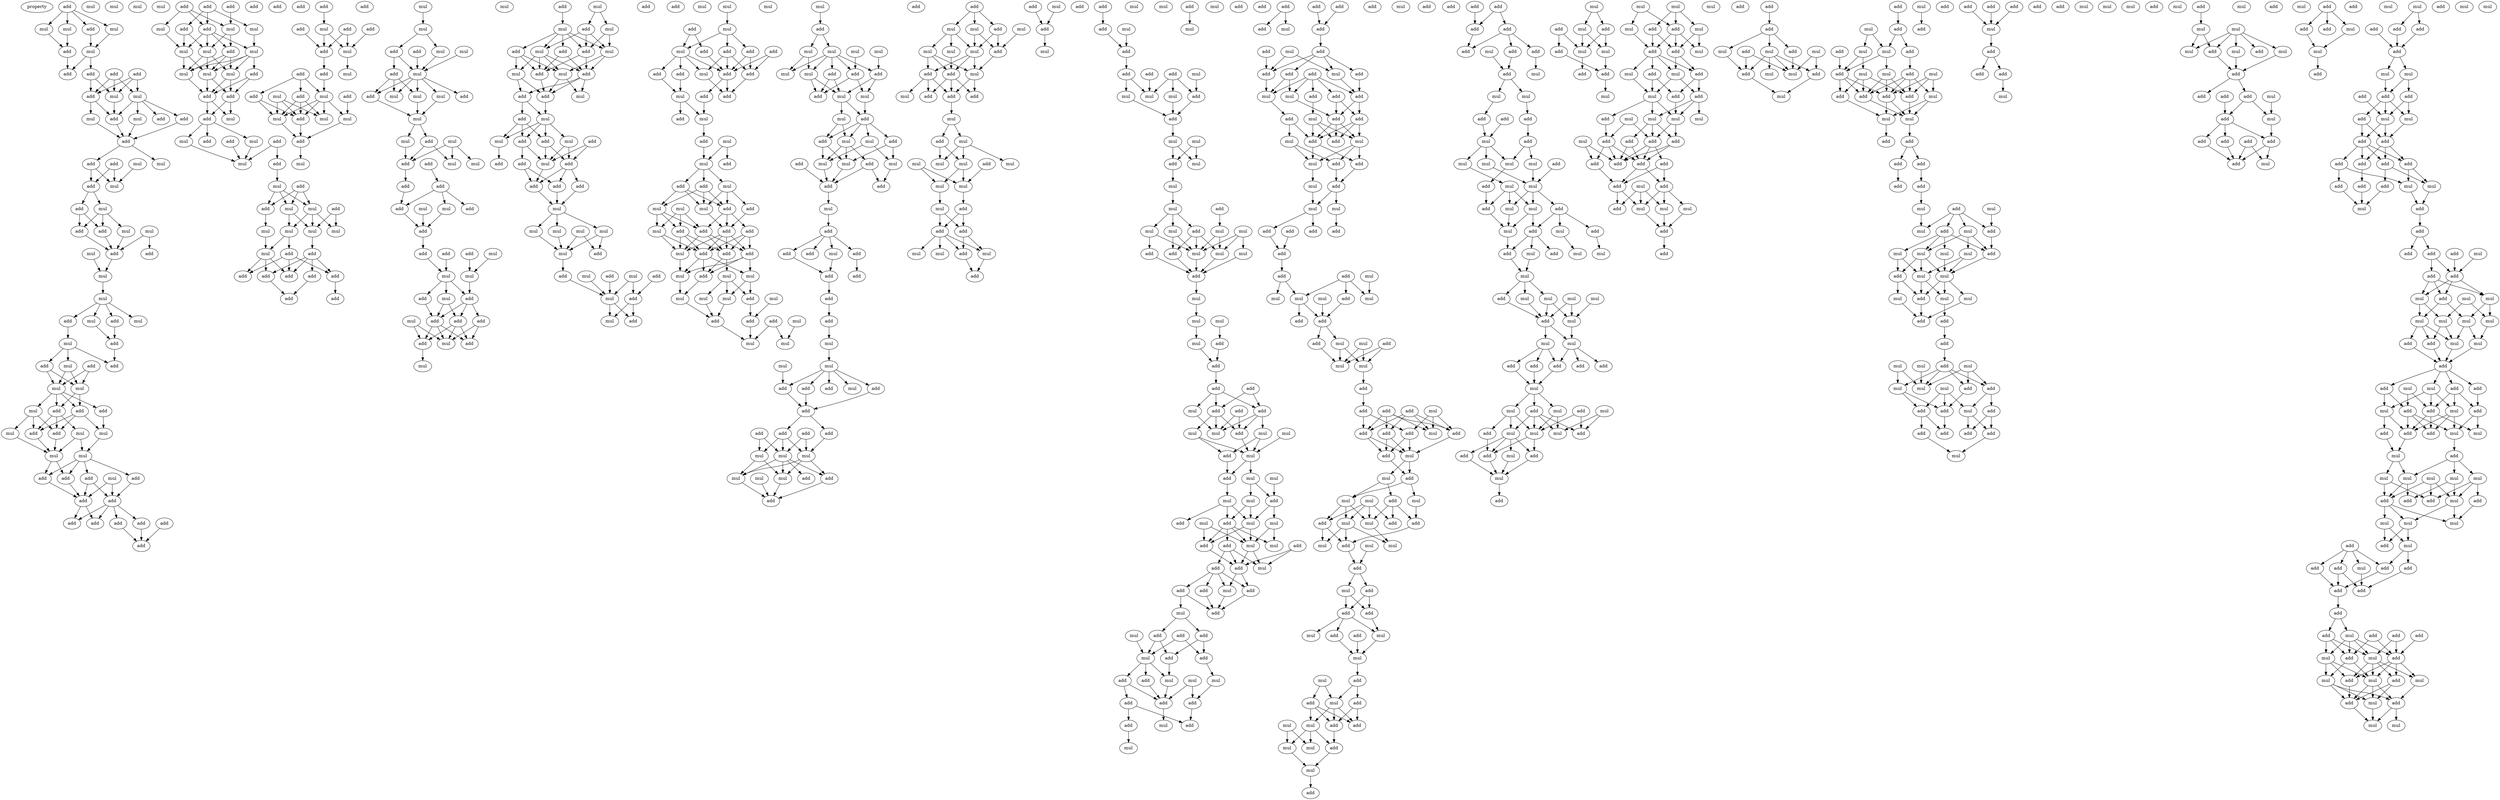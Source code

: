 digraph {
    node [fontcolor=black]
    property [mul=2,lf=1.4]
    0 [ label = add ];
    1 [ label = mul ];
    2 [ label = mul ];
    3 [ label = mul ];
    4 [ label = add ];
    5 [ label = mul ];
    6 [ label = add ];
    7 [ label = mul ];
    8 [ label = add ];
    9 [ label = add ];
    10 [ label = add ];
    11 [ label = add ];
    12 [ label = mul ];
    13 [ label = add ];
    14 [ label = mul ];
    15 [ label = add ];
    16 [ label = mul ];
    17 [ label = add ];
    18 [ label = add ];
    19 [ label = mul ];
    20 [ label = add ];
    21 [ label = mul ];
    22 [ label = add ];
    23 [ label = mul ];
    24 [ label = add ];
    25 [ label = add ];
    26 [ label = mul ];
    27 [ label = mul ];
    28 [ label = add ];
    29 [ label = mul ];
    30 [ label = mul ];
    31 [ label = add ];
    32 [ label = mul ];
    33 [ label = add ];
    34 [ label = add ];
    35 [ label = add ];
    36 [ label = mul ];
    37 [ label = mul ];
    38 [ label = mul ];
    39 [ label = mul ];
    40 [ label = mul ];
    41 [ label = mul ];
    42 [ label = add ];
    43 [ label = mul ];
    44 [ label = add ];
    45 [ label = mul ];
    46 [ label = add ];
    47 [ label = add ];
    48 [ label = add ];
    49 [ label = mul ];
    50 [ label = add ];
    51 [ label = mul ];
    52 [ label = mul ];
    53 [ label = add ];
    54 [ label = add ];
    55 [ label = mul ];
    56 [ label = add ];
    57 [ label = mul ];
    58 [ label = add ];
    59 [ label = add ];
    60 [ label = mul ];
    61 [ label = mul ];
    62 [ label = mul ];
    63 [ label = mul ];
    64 [ label = add ];
    65 [ label = add ];
    66 [ label = add ];
    67 [ label = add ];
    68 [ label = mul ];
    69 [ label = add ];
    70 [ label = add ];
    71 [ label = add ];
    72 [ label = add ];
    73 [ label = add ];
    74 [ label = add ];
    75 [ label = add ];
    76 [ label = add ];
    77 [ label = add ];
    78 [ label = add ];
    79 [ label = add ];
    80 [ label = mul ];
    81 [ label = add ];
    82 [ label = add ];
    83 [ label = mul ];
    84 [ label = mul ];
    85 [ label = add ];
    86 [ label = mul ];
    87 [ label = mul ];
    88 [ label = mul ];
    89 [ label = add ];
    90 [ label = mul ];
    91 [ label = mul ];
    92 [ label = mul ];
    93 [ label = add ];
    94 [ label = add ];
    95 [ label = add ];
    96 [ label = mul ];
    97 [ label = add ];
    98 [ label = mul ];
    99 [ label = mul ];
    100 [ label = add ];
    101 [ label = add ];
    102 [ label = add ];
    103 [ label = mul ];
    104 [ label = mul ];
    105 [ label = add ];
    106 [ label = add ];
    107 [ label = mul ];
    108 [ label = mul ];
    109 [ label = add ];
    110 [ label = add ];
    111 [ label = mul ];
    112 [ label = mul ];
    113 [ label = mul ];
    114 [ label = mul ];
    115 [ label = add ];
    116 [ label = add ];
    117 [ label = mul ];
    118 [ label = add ];
    119 [ label = add ];
    120 [ label = add ];
    121 [ label = add ];
    122 [ label = add ];
    123 [ label = add ];
    124 [ label = add ];
    125 [ label = add ];
    126 [ label = add ];
    127 [ label = add ];
    128 [ label = add ];
    129 [ label = mul ];
    130 [ label = add ];
    131 [ label = add ];
    132 [ label = add ];
    133 [ label = add ];
    134 [ label = mul ];
    135 [ label = add ];
    136 [ label = add ];
    137 [ label = mul ];
    138 [ label = add ];
    139 [ label = mul ];
    140 [ label = add ];
    141 [ label = mul ];
    142 [ label = add ];
    143 [ label = mul ];
    144 [ label = add ];
    145 [ label = mul ];
    146 [ label = mul ];
    147 [ label = add ];
    148 [ label = mul ];
    149 [ label = mul ];
    150 [ label = mul ];
    151 [ label = add ];
    152 [ label = mul ];
    153 [ label = add ];
    154 [ label = mul ];
    155 [ label = add ];
    156 [ label = mul ];
    157 [ label = add ];
    158 [ label = mul ];
    159 [ label = add ];
    160 [ label = mul ];
    161 [ label = mul ];
    162 [ label = mul ];
    163 [ label = mul ];
    164 [ label = mul ];
    165 [ label = add ];
    166 [ label = mul ];
    167 [ label = add ];
    168 [ label = mul ];
    169 [ label = add ];
    170 [ label = add ];
    171 [ label = add ];
    172 [ label = add ];
    173 [ label = mul ];
    174 [ label = mul ];
    175 [ label = mul ];
    176 [ label = add ];
    177 [ label = add ];
    178 [ label = add ];
    179 [ label = add ];
    180 [ label = add ];
    181 [ label = mul ];
    182 [ label = mul ];
    183 [ label = mul ];
    184 [ label = mul ];
    185 [ label = add ];
    186 [ label = add ];
    187 [ label = add ];
    188 [ label = mul ];
    189 [ label = add ];
    190 [ label = add ];
    191 [ label = add ];
    192 [ label = mul ];
    193 [ label = add ];
    194 [ label = mul ];
    195 [ label = mul ];
    196 [ label = add ];
    197 [ label = add ];
    198 [ label = mul ];
    199 [ label = mul ];
    200 [ label = add ];
    201 [ label = mul ];
    202 [ label = mul ];
    203 [ label = add ];
    204 [ label = add ];
    205 [ label = add ];
    206 [ label = mul ];
    207 [ label = add ];
    208 [ label = mul ];
    209 [ label = add ];
    210 [ label = add ];
    211 [ label = mul ];
    212 [ label = add ];
    213 [ label = mul ];
    214 [ label = mul ];
    215 [ label = add ];
    216 [ label = mul ];
    217 [ label = add ];
    218 [ label = add ];
    219 [ label = add ];
    220 [ label = add ];
    221 [ label = add ];
    222 [ label = mul ];
    223 [ label = add ];
    224 [ label = add ];
    225 [ label = add ];
    226 [ label = mul ];
    227 [ label = mul ];
    228 [ label = mul ];
    229 [ label = mul ];
    230 [ label = mul ];
    231 [ label = add ];
    232 [ label = mul ];
    233 [ label = add ];
    234 [ label = add ];
    235 [ label = mul ];
    236 [ label = add ];
    237 [ label = mul ];
    238 [ label = add ];
    239 [ label = mul ];
    240 [ label = add ];
    241 [ label = add ];
    242 [ label = add ];
    243 [ label = mul ];
    244 [ label = mul ];
    245 [ label = mul ];
    246 [ label = mul ];
    247 [ label = add ];
    248 [ label = mul ];
    249 [ label = add ];
    250 [ label = add ];
    251 [ label = add ];
    252 [ label = add ];
    253 [ label = add ];
    254 [ label = add ];
    255 [ label = add ];
    256 [ label = mul ];
    257 [ label = add ];
    258 [ label = add ];
    259 [ label = mul ];
    260 [ label = add ];
    261 [ label = mul ];
    262 [ label = add ];
    263 [ label = mul ];
    264 [ label = add ];
    265 [ label = mul ];
    266 [ label = add ];
    267 [ label = mul ];
    268 [ label = mul ];
    269 [ label = add ];
    270 [ label = add ];
    271 [ label = add ];
    272 [ label = mul ];
    273 [ label = add ];
    274 [ label = mul ];
    275 [ label = mul ];
    276 [ label = add ];
    277 [ label = add ];
    278 [ label = mul ];
    279 [ label = add ];
    280 [ label = add ];
    281 [ label = add ];
    282 [ label = add ];
    283 [ label = mul ];
    284 [ label = add ];
    285 [ label = mul ];
    286 [ label = mul ];
    287 [ label = add ];
    288 [ label = mul ];
    289 [ label = mul ];
    290 [ label = mul ];
    291 [ label = mul ];
    292 [ label = mul ];
    293 [ label = add ];
    294 [ label = add ];
    295 [ label = mul ];
    296 [ label = add ];
    297 [ label = add ];
    298 [ label = mul ];
    299 [ label = mul ];
    300 [ label = mul ];
    301 [ label = add ];
    302 [ label = mul ];
    303 [ label = mul ];
    304 [ label = add ];
    305 [ label = mul ];
    306 [ label = mul ];
    307 [ label = add ];
    308 [ label = add ];
    309 [ label = add ];
    310 [ label = mul ];
    311 [ label = mul ];
    312 [ label = mul ];
    313 [ label = mul ];
    314 [ label = add ];
    315 [ label = add ];
    316 [ label = mul ];
    317 [ label = mul ];
    318 [ label = add ];
    319 [ label = mul ];
    320 [ label = add ];
    321 [ label = mul ];
    322 [ label = add ];
    323 [ label = add ];
    324 [ label = mul ];
    325 [ label = mul ];
    326 [ label = add ];
    327 [ label = add ];
    328 [ label = mul ];
    329 [ label = add ];
    330 [ label = add ];
    331 [ label = add ];
    332 [ label = add ];
    333 [ label = mul ];
    334 [ label = add ];
    335 [ label = add ];
    336 [ label = add ];
    337 [ label = add ];
    338 [ label = mul ];
    339 [ label = mul ];
    340 [ label = mul ];
    341 [ label = add ];
    342 [ label = add ];
    343 [ label = add ];
    344 [ label = mul ];
    345 [ label = add ];
    346 [ label = add ];
    347 [ label = add ];
    348 [ label = add ];
    349 [ label = add ];
    350 [ label = add ];
    351 [ label = mul ];
    352 [ label = mul ];
    353 [ label = mul ];
    354 [ label = add ];
    355 [ label = add ];
    356 [ label = mul ];
    357 [ label = mul ];
    358 [ label = mul ];
    359 [ label = add ];
    360 [ label = add ];
    361 [ label = mul ];
    362 [ label = mul ];
    363 [ label = add ];
    364 [ label = mul ];
    365 [ label = mul ];
    366 [ label = mul ];
    367 [ label = mul ];
    368 [ label = add ];
    369 [ label = add ];
    370 [ label = add ];
    371 [ label = mul ];
    372 [ label = mul ];
    373 [ label = add ];
    374 [ label = add ];
    375 [ label = add ];
    376 [ label = mul ];
    377 [ label = mul ];
    378 [ label = add ];
    379 [ label = add ];
    380 [ label = mul ];
    381 [ label = mul ];
    382 [ label = mul ];
    383 [ label = mul ];
    384 [ label = mul ];
    385 [ label = mul ];
    386 [ label = mul ];
    387 [ label = add ];
    388 [ label = add ];
    389 [ label = add ];
    390 [ label = mul ];
    391 [ label = add ];
    392 [ label = mul ];
    393 [ label = mul ];
    394 [ label = add ];
    395 [ label = add ];
    396 [ label = mul ];
    397 [ label = add ];
    398 [ label = mul ];
    399 [ label = add ];
    400 [ label = add ];
    401 [ label = mul ];
    402 [ label = add ];
    403 [ label = mul ];
    404 [ label = mul ];
    405 [ label = add ];
    406 [ label = add ];
    407 [ label = add ];
    408 [ label = mul ];
    409 [ label = add ];
    410 [ label = mul ];
    411 [ label = mul ];
    412 [ label = mul ];
    413 [ label = add ];
    414 [ label = add ];
    415 [ label = mul ];
    416 [ label = add ];
    417 [ label = mul ];
    418 [ label = mul ];
    419 [ label = add ];
    420 [ label = mul ];
    421 [ label = mul ];
    422 [ label = mul ];
    423 [ label = mul ];
    424 [ label = add ];
    425 [ label = mul ];
    426 [ label = add ];
    427 [ label = mul ];
    428 [ label = mul ];
    429 [ label = mul ];
    430 [ label = mul ];
    431 [ label = add ];
    432 [ label = mul ];
    433 [ label = mul ];
    434 [ label = add ];
    435 [ label = add ];
    436 [ label = mul ];
    437 [ label = mul ];
    438 [ label = mul ];
    439 [ label = add ];
    440 [ label = add ];
    441 [ label = mul ];
    442 [ label = add ];
    443 [ label = add ];
    444 [ label = add ];
    445 [ label = add ];
    446 [ label = mul ];
    447 [ label = add ];
    448 [ label = add ];
    449 [ label = add ];
    450 [ label = mul ];
    451 [ label = mul ];
    452 [ label = mul ];
    453 [ label = mul ];
    454 [ label = add ];
    455 [ label = mul ];
    456 [ label = add ];
    457 [ label = add ];
    458 [ label = mul ];
    459 [ label = mul ];
    460 [ label = mul ];
    461 [ label = mul ];
    462 [ label = add ];
    463 [ label = mul ];
    464 [ label = mul ];
    465 [ label = add ];
    466 [ label = add ];
    467 [ label = mul ];
    468 [ label = add ];
    469 [ label = mul ];
    470 [ label = mul ];
    471 [ label = add ];
    472 [ label = add ];
    473 [ label = mul ];
    474 [ label = add ];
    475 [ label = add ];
    476 [ label = add ];
    477 [ label = mul ];
    478 [ label = add ];
    479 [ label = add ];
    480 [ label = add ];
    481 [ label = mul ];
    482 [ label = add ];
    483 [ label = add ];
    484 [ label = add ];
    485 [ label = mul ];
    486 [ label = add ];
    487 [ label = add ];
    488 [ label = mul ];
    489 [ label = mul ];
    490 [ label = mul ];
    491 [ label = add ];
    492 [ label = add ];
    493 [ label = mul ];
    494 [ label = add ];
    495 [ label = add ];
    496 [ label = add ];
    497 [ label = add ];
    498 [ label = add ];
    499 [ label = mul ];
    500 [ label = mul ];
    501 [ label = add ];
    502 [ label = add ];
    503 [ label = add ];
    504 [ label = add ];
    505 [ label = mul ];
    506 [ label = add ];
    507 [ label = add ];
    508 [ label = mul ];
    509 [ label = add ];
    510 [ label = add ];
    511 [ label = add ];
    512 [ label = mul ];
    513 [ label = add ];
    514 [ label = add ];
    515 [ label = add ];
    516 [ label = mul ];
    517 [ label = add ];
    518 [ label = add ];
    519 [ label = mul ];
    520 [ label = add ];
    521 [ label = mul ];
    522 [ label = add ];
    523 [ label = add ];
    524 [ label = add ];
    525 [ label = add ];
    526 [ label = mul ];
    527 [ label = add ];
    528 [ label = mul ];
    529 [ label = mul ];
    530 [ label = add ];
    531 [ label = add ];
    532 [ label = mul ];
    533 [ label = add ];
    534 [ label = mul ];
    535 [ label = mul ];
    536 [ label = add ];
    537 [ label = add ];
    538 [ label = add ];
    539 [ label = add ];
    540 [ label = add ];
    541 [ label = add ];
    542 [ label = mul ];
    543 [ label = add ];
    544 [ label = mul ];
    545 [ label = mul ];
    546 [ label = mul ];
    547 [ label = mul ];
    548 [ label = add ];
    549 [ label = add ];
    550 [ label = add ];
    551 [ label = mul ];
    552 [ label = add ];
    553 [ label = add ];
    554 [ label = mul ];
    555 [ label = mul ];
    556 [ label = mul ];
    557 [ label = add ];
    558 [ label = add ];
    559 [ label = add ];
    560 [ label = add ];
    561 [ label = mul ];
    562 [ label = mul ];
    563 [ label = add ];
    564 [ label = add ];
    565 [ label = mul ];
    566 [ label = add ];
    567 [ label = add ];
    568 [ label = mul ];
    569 [ label = add ];
    570 [ label = mul ];
    571 [ label = add ];
    572 [ label = mul ];
    573 [ label = mul ];
    574 [ label = mul ];
    575 [ label = add ];
    576 [ label = add ];
    577 [ label = add ];
    578 [ label = mul ];
    579 [ label = add ];
    580 [ label = mul ];
    581 [ label = mul ];
    582 [ label = add ];
    583 [ label = mul ];
    584 [ label = mul ];
    585 [ label = add ];
    586 [ label = mul ];
    587 [ label = add ];
    588 [ label = add ];
    589 [ label = add ];
    590 [ label = mul ];
    591 [ label = mul ];
    592 [ label = add ];
    593 [ label = add ];
    594 [ label = mul ];
    595 [ label = mul ];
    596 [ label = add ];
    597 [ label = add ];
    598 [ label = mul ];
    599 [ label = add ];
    600 [ label = mul ];
    601 [ label = add ];
    602 [ label = add ];
    603 [ label = add ];
    604 [ label = mul ];
    605 [ label = add ];
    606 [ label = mul ];
    607 [ label = mul ];
    608 [ label = add ];
    609 [ label = mul ];
    610 [ label = add ];
    611 [ label = add ];
    612 [ label = add ];
    613 [ label = add ];
    614 [ label = add ];
    615 [ label = add ];
    616 [ label = mul ];
    617 [ label = add ];
    618 [ label = add ];
    619 [ label = add ];
    620 [ label = mul ];
    621 [ label = mul ];
    622 [ label = mul ];
    623 [ label = add ];
    624 [ label = add ];
    625 [ label = add ];
    626 [ label = mul ];
    627 [ label = add ];
    628 [ label = mul ];
    629 [ label = mul ];
    630 [ label = add ];
    631 [ label = mul ];
    632 [ label = mul ];
    633 [ label = add ];
    634 [ label = mul ];
    635 [ label = mul ];
    636 [ label = add ];
    637 [ label = add ];
    638 [ label = mul ];
    639 [ label = mul ];
    640 [ label = mul ];
    641 [ label = mul ];
    642 [ label = add ];
    643 [ label = add ];
    644 [ label = mul ];
    645 [ label = add ];
    646 [ label = mul ];
    647 [ label = add ];
    648 [ label = mul ];
    649 [ label = mul ];
    650 [ label = mul ];
    651 [ label = mul ];
    652 [ label = mul ];
    653 [ label = mul ];
    654 [ label = add ];
    655 [ label = mul ];
    656 [ label = add ];
    657 [ label = mul ];
    658 [ label = mul ];
    659 [ label = add ];
    660 [ label = add ];
    661 [ label = add ];
    662 [ label = add ];
    663 [ label = add ];
    664 [ label = mul ];
    665 [ label = mul ];
    666 [ label = mul ];
    667 [ label = add ];
    668 [ label = add ];
    669 [ label = mul ];
    670 [ label = add ];
    671 [ label = mul ];
    672 [ label = mul ];
    673 [ label = mul ];
    674 [ label = add ];
    675 [ label = add ];
    676 [ label = mul ];
    677 [ label = add ];
    678 [ label = add ];
    679 [ label = mul ];
    680 [ label = mul ];
    681 [ label = add ];
    682 [ label = mul ];
    683 [ label = add ];
    684 [ label = add ];
    685 [ label = mul ];
    686 [ label = mul ];
    687 [ label = add ];
    688 [ label = add ];
    689 [ label = add ];
    690 [ label = mul ];
    691 [ label = mul ];
    692 [ label = mul ];
    693 [ label = mul ];
    694 [ label = add ];
    695 [ label = mul ];
    696 [ label = add ];
    697 [ label = mul ];
    698 [ label = add ];
    699 [ label = add ];
    700 [ label = add ];
    701 [ label = add ];
    702 [ label = mul ];
    703 [ label = mul ];
    704 [ label = mul ];
    705 [ label = add ];
    706 [ label = add ];
    707 [ label = mul ];
    708 [ label = mul ];
    709 [ label = mul ];
    710 [ label = mul ];
    711 [ label = add ];
    712 [ label = add ];
    713 [ label = mul ];
    714 [ label = add ];
    715 [ label = add ];
    716 [ label = add ];
    717 [ label = add ];
    718 [ label = add ];
    719 [ label = add ];
    720 [ label = add ];
    721 [ label = mul ];
    722 [ label = add ];
    723 [ label = add ];
    724 [ label = mul ];
    725 [ label = add ];
    726 [ label = mul ];
    727 [ label = mul ];
    728 [ label = add ];
    729 [ label = add ];
    730 [ label = mul ];
    731 [ label = add ];
    732 [ label = add ];
    733 [ label = add ];
    734 [ label = add ];
    735 [ label = mul ];
    736 [ label = mul ];
    737 [ label = add ];
    738 [ label = mul ];
    739 [ label = add ];
    740 [ label = mul ];
    741 [ label = add ];
    742 [ label = mul ];
    743 [ label = mul ];
    744 [ label = add ];
    745 [ label = mul ];
    746 [ label = add ];
    747 [ label = mul ];
    748 [ label = add ];
    749 [ label = add ];
    750 [ label = mul ];
    751 [ label = mul ];
    752 [ label = mul ];
    753 [ label = add ];
    754 [ label = mul ];
    755 [ label = add ];
    756 [ label = add ];
    757 [ label = add ];
    758 [ label = add ];
    759 [ label = add ];
    760 [ label = mul ];
    761 [ label = mul ];
    762 [ label = mul ];
    763 [ label = mul ];
    764 [ label = add ];
    765 [ label = add ];
    766 [ label = add ];
    767 [ label = add ];
    768 [ label = add ];
    769 [ label = add ];
    770 [ label = add ];
    771 [ label = add ];
    772 [ label = add ];
    773 [ label = mul ];
    774 [ label = mul ];
    775 [ label = add ];
    776 [ label = mul ];
    777 [ label = add ];
    778 [ label = mul ];
    779 [ label = mul ];
    780 [ label = add ];
    781 [ label = mul ];
    782 [ label = mul ];
    783 [ label = mul ];
    784 [ label = add ];
    785 [ label = mul ];
    786 [ label = mul ];
    787 [ label = mul ];
    788 [ label = add ];
    789 [ label = mul ];
    790 [ label = mul ];
    791 [ label = add ];
    792 [ label = add ];
    793 [ label = add ];
    794 [ label = mul ];
    795 [ label = mul ];
    796 [ label = add ];
    797 [ label = mul ];
    798 [ label = mul ];
    799 [ label = add ];
    800 [ label = mul ];
    801 [ label = add ];
    802 [ label = mul ];
    803 [ label = mul ];
    804 [ label = add ];
    805 [ label = add ];
    806 [ label = add ];
    807 [ label = add ];
    808 [ label = add ];
    809 [ label = add ];
    810 [ label = add ];
    811 [ label = mul ];
    812 [ label = add ];
    813 [ label = add ];
    814 [ label = add ];
    815 [ label = add ];
    816 [ label = mul ];
    817 [ label = add ];
    818 [ label = add ];
    819 [ label = add ];
    820 [ label = add ];
    821 [ label = mul ];
    822 [ label = mul ];
    823 [ label = mul ];
    824 [ label = mul ];
    825 [ label = add ];
    826 [ label = mul ];
    827 [ label = add ];
    828 [ label = mul ];
    829 [ label = mul ];
    830 [ label = add ];
    831 [ label = mul ];
    832 [ label = mul ];
    833 [ label = add ];
    834 [ label = mul ];
    835 [ label = add ];
    836 [ label = add ];
    837 [ label = mul ];
    838 [ label = add ];
    839 [ label = add ];
    840 [ label = mul ];
    841 [ label = add ];
    842 [ label = add ];
    843 [ label = add ];
    844 [ label = add ];
    845 [ label = add ];
    846 [ label = mul ];
    847 [ label = add ];
    848 [ label = mul ];
    849 [ label = add ];
    850 [ label = mul ];
    851 [ label = add ];
    852 [ label = add ];
    853 [ label = add ];
    854 [ label = add ];
    855 [ label = mul ];
    856 [ label = mul ];
    857 [ label = add ];
    858 [ label = mul ];
    859 [ label = mul ];
    860 [ label = add ];
    861 [ label = add ];
    862 [ label = add ];
    863 [ label = add ];
    864 [ label = add ];
    865 [ label = mul ];
    866 [ label = mul ];
    867 [ label = add ];
    868 [ label = add ];
    869 [ label = add ];
    870 [ label = add ];
    871 [ label = mul ];
    872 [ label = mul ];
    873 [ label = add ];
    874 [ label = add ];
    875 [ label = add ];
    876 [ label = add ];
    877 [ label = add ];
    878 [ label = add ];
    879 [ label = add ];
    880 [ label = add ];
    881 [ label = mul ];
    882 [ label = add ];
    883 [ label = mul ];
    884 [ label = add ];
    885 [ label = mul ];
    886 [ label = add ];
    887 [ label = add ];
    888 [ label = add ];
    889 [ label = mul ];
    890 [ label = add ];
    891 [ label = mul ];
    892 [ label = add ];
    893 [ label = add ];
    894 [ label = mul ];
    895 [ label = add ];
    896 [ label = mul ];
    897 [ label = mul ];
    898 [ label = mul ];
    899 [ label = mul ];
    900 [ label = mul ];
    901 [ label = mul ];
    902 [ label = add ];
    903 [ label = add ];
    904 [ label = mul ];
    905 [ label = mul ];
    906 [ label = add ];
    907 [ label = mul ];
    908 [ label = add ];
    909 [ label = mul ];
    910 [ label = add ];
    911 [ label = add ];
    912 [ label = mul ];
    913 [ label = add ];
    914 [ label = mul ];
    915 [ label = add ];
    916 [ label = add ];
    917 [ label = mul ];
    918 [ label = add ];
    919 [ label = add ];
    920 [ label = mul ];
    921 [ label = add ];
    922 [ label = mul ];
    923 [ label = add ];
    924 [ label = mul ];
    925 [ label = mul ];
    926 [ label = mul ];
    927 [ label = mul ];
    928 [ label = mul ];
    929 [ label = add ];
    930 [ label = add ];
    931 [ label = mul ];
    932 [ label = add ];
    933 [ label = add ];
    934 [ label = mul ];
    935 [ label = mul ];
    936 [ label = mul ];
    937 [ label = add ];
    938 [ label = mul ];
    939 [ label = add ];
    940 [ label = add ];
    941 [ label = mul ];
    942 [ label = add ];
    943 [ label = add ];
    944 [ label = add ];
    945 [ label = add ];
    946 [ label = add ];
    947 [ label = add ];
    948 [ label = add ];
    949 [ label = add ];
    950 [ label = mul ];
    951 [ label = add ];
    952 [ label = add ];
    953 [ label = mul ];
    954 [ label = add ];
    955 [ label = add ];
    956 [ label = mul ];
    957 [ label = add ];
    958 [ label = mul ];
    959 [ label = mul ];
    960 [ label = add ];
    961 [ label = mul ];
    962 [ label = mul ];
    963 [ label = add ];
    964 [ label = add ];
    965 [ label = mul ];
    966 [ label = mul ];
    967 [ label = mul ];
    0 -> 1 [ name = 0 ];
    0 -> 3 [ name = 1 ];
    0 -> 4 [ name = 2 ];
    0 -> 5 [ name = 3 ];
    1 -> 6 [ name = 4 ];
    3 -> 6 [ name = 5 ];
    4 -> 7 [ name = 6 ];
    5 -> 7 [ name = 7 ];
    6 -> 8 [ name = 8 ];
    7 -> 8 [ name = 9 ];
    7 -> 9 [ name = 10 ];
    9 -> 12 [ name = 11 ];
    9 -> 13 [ name = 12 ];
    10 -> 12 [ name = 13 ];
    10 -> 13 [ name = 14 ];
    10 -> 14 [ name = 15 ];
    11 -> 12 [ name = 16 ];
    11 -> 13 [ name = 17 ];
    11 -> 14 [ name = 18 ];
    12 -> 18 [ name = 19 ];
    13 -> 18 [ name = 20 ];
    13 -> 19 [ name = 21 ];
    14 -> 15 [ name = 22 ];
    14 -> 16 [ name = 23 ];
    14 -> 17 [ name = 24 ];
    14 -> 18 [ name = 25 ];
    15 -> 20 [ name = 26 ];
    16 -> 20 [ name = 27 ];
    18 -> 20 [ name = 28 ];
    19 -> 20 [ name = 29 ];
    20 -> 22 [ name = 30 ];
    20 -> 23 [ name = 31 ];
    21 -> 26 [ name = 32 ];
    22 -> 25 [ name = 33 ];
    22 -> 26 [ name = 34 ];
    24 -> 25 [ name = 35 ];
    24 -> 26 [ name = 36 ];
    25 -> 28 [ name = 37 ];
    25 -> 29 [ name = 38 ];
    28 -> 31 [ name = 39 ];
    28 -> 33 [ name = 40 ];
    29 -> 31 [ name = 41 ];
    29 -> 32 [ name = 42 ];
    29 -> 33 [ name = 43 ];
    30 -> 34 [ name = 44 ];
    30 -> 35 [ name = 45 ];
    31 -> 34 [ name = 46 ];
    32 -> 34 [ name = 47 ];
    33 -> 34 [ name = 48 ];
    34 -> 37 [ name = 49 ];
    36 -> 37 [ name = 50 ];
    37 -> 39 [ name = 51 ];
    39 -> 40 [ name = 52 ];
    39 -> 41 [ name = 53 ];
    39 -> 42 [ name = 54 ];
    39 -> 44 [ name = 55 ];
    40 -> 46 [ name = 56 ];
    42 -> 46 [ name = 57 ];
    44 -> 45 [ name = 58 ];
    45 -> 48 [ name = 59 ];
    45 -> 49 [ name = 60 ];
    45 -> 50 [ name = 61 ];
    46 -> 50 [ name = 62 ];
    47 -> 51 [ name = 63 ];
    47 -> 52 [ name = 64 ];
    48 -> 51 [ name = 65 ];
    48 -> 52 [ name = 66 ];
    49 -> 51 [ name = 67 ];
    49 -> 52 [ name = 68 ];
    51 -> 53 [ name = 69 ];
    51 -> 54 [ name = 70 ];
    51 -> 55 [ name = 71 ];
    51 -> 56 [ name = 72 ];
    52 -> 53 [ name = 73 ];
    52 -> 56 [ name = 74 ];
    53 -> 58 [ name = 75 ];
    53 -> 59 [ name = 76 ];
    53 -> 61 [ name = 77 ];
    54 -> 60 [ name = 78 ];
    55 -> 57 [ name = 79 ];
    55 -> 58 [ name = 80 ];
    55 -> 59 [ name = 81 ];
    56 -> 58 [ name = 82 ];
    56 -> 59 [ name = 83 ];
    56 -> 60 [ name = 84 ];
    57 -> 62 [ name = 85 ];
    58 -> 62 [ name = 86 ];
    59 -> 62 [ name = 87 ];
    60 -> 63 [ name = 88 ];
    61 -> 62 [ name = 89 ];
    61 -> 63 [ name = 90 ];
    62 -> 64 [ name = 91 ];
    62 -> 67 [ name = 92 ];
    63 -> 64 [ name = 93 ];
    63 -> 65 [ name = 94 ];
    63 -> 66 [ name = 95 ];
    63 -> 67 [ name = 96 ];
    64 -> 70 [ name = 97 ];
    65 -> 69 [ name = 98 ];
    65 -> 70 [ name = 99 ];
    66 -> 69 [ name = 100 ];
    67 -> 70 [ name = 101 ];
    68 -> 69 [ name = 102 ];
    68 -> 70 [ name = 103 ];
    69 -> 71 [ name = 104 ];
    69 -> 72 [ name = 105 ];
    69 -> 73 [ name = 106 ];
    69 -> 74 [ name = 107 ];
    70 -> 73 [ name = 108 ];
    70 -> 74 [ name = 109 ];
    71 -> 76 [ name = 110 ];
    72 -> 76 [ name = 111 ];
    75 -> 76 [ name = 112 ];
    77 -> 80 [ name = 113 ];
    78 -> 81 [ name = 114 ];
    78 -> 82 [ name = 115 ];
    78 -> 84 [ name = 116 ];
    79 -> 80 [ name = 117 ];
    79 -> 82 [ name = 118 ];
    79 -> 83 [ name = 119 ];
    80 -> 85 [ name = 120 ];
    80 -> 88 [ name = 121 ];
    81 -> 87 [ name = 122 ];
    81 -> 88 [ name = 123 ];
    82 -> 85 [ name = 124 ];
    82 -> 86 [ name = 125 ];
    82 -> 87 [ name = 126 ];
    82 -> 88 [ name = 127 ];
    83 -> 87 [ name = 128 ];
    84 -> 86 [ name = 129 ];
    85 -> 90 [ name = 130 ];
    85 -> 91 [ name = 131 ];
    85 -> 92 [ name = 132 ];
    86 -> 89 [ name = 133 ];
    86 -> 90 [ name = 134 ];
    86 -> 91 [ name = 135 ];
    86 -> 92 [ name = 136 ];
    87 -> 91 [ name = 137 ];
    87 -> 92 [ name = 138 ];
    88 -> 90 [ name = 139 ];
    88 -> 91 [ name = 140 ];
    88 -> 92 [ name = 141 ];
    89 -> 93 [ name = 142 ];
    89 -> 94 [ name = 143 ];
    90 -> 93 [ name = 144 ];
    90 -> 94 [ name = 145 ];
    91 -> 93 [ name = 146 ];
    92 -> 93 [ name = 147 ];
    92 -> 94 [ name = 148 ];
    93 -> 95 [ name = 149 ];
    93 -> 96 [ name = 150 ];
    94 -> 95 [ name = 151 ];
    94 -> 96 [ name = 152 ];
    95 -> 98 [ name = 153 ];
    95 -> 99 [ name = 154 ];
    95 -> 101 [ name = 155 ];
    97 -> 103 [ name = 156 ];
    98 -> 103 [ name = 157 ];
    99 -> 103 [ name = 158 ];
    100 -> 102 [ name = 159 ];
    100 -> 103 [ name = 160 ];
    102 -> 104 [ name = 161 ];
    104 -> 106 [ name = 162 ];
    104 -> 107 [ name = 163 ];
    104 -> 108 [ name = 164 ];
    105 -> 106 [ name = 165 ];
    105 -> 107 [ name = 166 ];
    105 -> 108 [ name = 167 ];
    106 -> 112 [ name = 168 ];
    107 -> 111 [ name = 169 ];
    107 -> 113 [ name = 170 ];
    107 -> 114 [ name = 171 ];
    108 -> 113 [ name = 172 ];
    108 -> 114 [ name = 173 ];
    109 -> 111 [ name = 174 ];
    109 -> 114 [ name = 175 ];
    112 -> 117 [ name = 176 ];
    113 -> 115 [ name = 177 ];
    113 -> 117 [ name = 178 ];
    114 -> 116 [ name = 179 ];
    115 -> 118 [ name = 180 ];
    115 -> 120 [ name = 181 ];
    115 -> 121 [ name = 182 ];
    116 -> 119 [ name = 183 ];
    116 -> 120 [ name = 184 ];
    116 -> 121 [ name = 185 ];
    116 -> 122 [ name = 186 ];
    117 -> 118 [ name = 187 ];
    117 -> 119 [ name = 188 ];
    117 -> 121 [ name = 189 ];
    119 -> 123 [ name = 190 ];
    120 -> 124 [ name = 191 ];
    122 -> 123 [ name = 192 ];
    127 -> 129 [ name = 193 ];
    129 -> 133 [ name = 194 ];
    129 -> 134 [ name = 195 ];
    130 -> 134 [ name = 196 ];
    131 -> 133 [ name = 197 ];
    131 -> 134 [ name = 198 ];
    132 -> 133 [ name = 199 ];
    133 -> 136 [ name = 200 ];
    134 -> 137 [ name = 201 ];
    135 -> 138 [ name = 202 ];
    135 -> 139 [ name = 203 ];
    135 -> 142 [ name = 204 ];
    136 -> 139 [ name = 205 ];
    138 -> 143 [ name = 206 ];
    138 -> 144 [ name = 207 ];
    138 -> 146 [ name = 208 ];
    139 -> 143 [ name = 209 ];
    139 -> 144 [ name = 210 ];
    139 -> 145 [ name = 211 ];
    139 -> 146 [ name = 212 ];
    140 -> 145 [ name = 213 ];
    141 -> 143 [ name = 214 ];
    141 -> 144 [ name = 215 ];
    141 -> 146 [ name = 216 ];
    142 -> 144 [ name = 217 ];
    142 -> 146 [ name = 218 ];
    144 -> 147 [ name = 219 ];
    145 -> 147 [ name = 220 ];
    146 -> 147 [ name = 221 ];
    147 -> 148 [ name = 222 ];
    149 -> 150 [ name = 223 ];
    150 -> 152 [ name = 224 ];
    150 -> 153 [ name = 225 ];
    151 -> 156 [ name = 226 ];
    152 -> 156 [ name = 227 ];
    153 -> 155 [ name = 228 ];
    153 -> 156 [ name = 229 ];
    154 -> 156 [ name = 230 ];
    155 -> 157 [ name = 231 ];
    155 -> 160 [ name = 232 ];
    155 -> 161 [ name = 233 ];
    156 -> 157 [ name = 234 ];
    156 -> 158 [ name = 235 ];
    156 -> 159 [ name = 236 ];
    156 -> 160 [ name = 237 ];
    156 -> 161 [ name = 238 ];
    157 -> 162 [ name = 239 ];
    158 -> 162 [ name = 240 ];
    161 -> 162 [ name = 241 ];
    162 -> 164 [ name = 242 ];
    162 -> 165 [ name = 243 ];
    163 -> 166 [ name = 244 ];
    163 -> 168 [ name = 245 ];
    163 -> 169 [ name = 246 ];
    164 -> 169 [ name = 247 ];
    165 -> 166 [ name = 248 ];
    165 -> 169 [ name = 249 ];
    167 -> 170 [ name = 250 ];
    169 -> 171 [ name = 251 ];
    170 -> 172 [ name = 252 ];
    170 -> 175 [ name = 253 ];
    170 -> 176 [ name = 254 ];
    171 -> 172 [ name = 255 ];
    172 -> 177 [ name = 256 ];
    173 -> 177 [ name = 257 ];
    175 -> 177 [ name = 258 ];
    177 -> 179 [ name = 259 ];
    178 -> 183 [ name = 260 ];
    179 -> 182 [ name = 261 ];
    180 -> 182 [ name = 262 ];
    181 -> 183 [ name = 263 ];
    182 -> 184 [ name = 264 ];
    182 -> 185 [ name = 265 ];
    182 -> 186 [ name = 266 ];
    183 -> 185 [ name = 267 ];
    184 -> 189 [ name = 268 ];
    184 -> 190 [ name = 269 ];
    185 -> 187 [ name = 270 ];
    185 -> 189 [ name = 271 ];
    185 -> 190 [ name = 272 ];
    186 -> 189 [ name = 273 ];
    187 -> 192 [ name = 274 ];
    187 -> 193 [ name = 275 ];
    188 -> 191 [ name = 276 ];
    188 -> 192 [ name = 277 ];
    189 -> 191 [ name = 278 ];
    189 -> 192 [ name = 279 ];
    189 -> 193 [ name = 280 ];
    190 -> 191 [ name = 281 ];
    190 -> 192 [ name = 282 ];
    190 -> 193 [ name = 283 ];
    191 -> 194 [ name = 284 ];
    195 -> 197 [ name = 285 ];
    195 -> 199 [ name = 286 ];
    196 -> 198 [ name = 287 ];
    197 -> 201 [ name = 288 ];
    197 -> 202 [ name = 289 ];
    197 -> 204 [ name = 290 ];
    198 -> 200 [ name = 291 ];
    198 -> 201 [ name = 292 ];
    198 -> 202 [ name = 293 ];
    198 -> 203 [ name = 294 ];
    198 -> 204 [ name = 295 ];
    199 -> 201 [ name = 296 ];
    199 -> 204 [ name = 297 ];
    200 -> 205 [ name = 298 ];
    200 -> 207 [ name = 299 ];
    201 -> 205 [ name = 300 ];
    201 -> 206 [ name = 301 ];
    202 -> 205 [ name = 302 ];
    202 -> 206 [ name = 303 ];
    202 -> 207 [ name = 304 ];
    202 -> 208 [ name = 305 ];
    203 -> 206 [ name = 306 ];
    203 -> 207 [ name = 307 ];
    203 -> 208 [ name = 308 ];
    204 -> 205 [ name = 309 ];
    204 -> 207 [ name = 310 ];
    205 -> 209 [ name = 311 ];
    205 -> 210 [ name = 312 ];
    205 -> 211 [ name = 313 ];
    206 -> 209 [ name = 314 ];
    206 -> 211 [ name = 315 ];
    207 -> 209 [ name = 316 ];
    208 -> 209 [ name = 317 ];
    208 -> 210 [ name = 318 ];
    209 -> 213 [ name = 319 ];
    210 -> 212 [ name = 320 ];
    210 -> 213 [ name = 321 ];
    212 -> 216 [ name = 322 ];
    212 -> 217 [ name = 323 ];
    212 -> 218 [ name = 324 ];
    213 -> 214 [ name = 325 ];
    213 -> 216 [ name = 326 ];
    213 -> 217 [ name = 327 ];
    213 -> 218 [ name = 328 ];
    214 -> 219 [ name = 329 ];
    214 -> 222 [ name = 330 ];
    215 -> 219 [ name = 331 ];
    215 -> 222 [ name = 332 ];
    216 -> 220 [ name = 333 ];
    217 -> 221 [ name = 334 ];
    217 -> 222 [ name = 335 ];
    218 -> 219 [ name = 336 ];
    218 -> 222 [ name = 337 ];
    219 -> 223 [ name = 338 ];
    219 -> 224 [ name = 339 ];
    219 -> 225 [ name = 340 ];
    221 -> 223 [ name = 341 ];
    221 -> 225 [ name = 342 ];
    222 -> 225 [ name = 343 ];
    223 -> 226 [ name = 344 ];
    224 -> 226 [ name = 345 ];
    225 -> 226 [ name = 346 ];
    226 -> 227 [ name = 347 ];
    226 -> 229 [ name = 348 ];
    226 -> 230 [ name = 349 ];
    227 -> 232 [ name = 350 ];
    228 -> 232 [ name = 351 ];
    228 -> 233 [ name = 352 ];
    229 -> 232 [ name = 353 ];
    229 -> 233 [ name = 354 ];
    230 -> 232 [ name = 355 ];
    232 -> 234 [ name = 356 ];
    234 -> 239 [ name = 357 ];
    235 -> 239 [ name = 358 ];
    236 -> 239 [ name = 359 ];
    237 -> 239 [ name = 360 ];
    237 -> 241 [ name = 361 ];
    238 -> 241 [ name = 362 ];
    239 -> 242 [ name = 363 ];
    239 -> 244 [ name = 364 ];
    241 -> 242 [ name = 365 ];
    241 -> 244 [ name = 366 ];
    245 -> 246 [ name = 367 ];
    246 -> 248 [ name = 368 ];
    246 -> 249 [ name = 369 ];
    246 -> 252 [ name = 370 ];
    247 -> 248 [ name = 371 ];
    247 -> 250 [ name = 372 ];
    248 -> 253 [ name = 373 ];
    248 -> 254 [ name = 374 ];
    248 -> 255 [ name = 375 ];
    248 -> 256 [ name = 376 ];
    249 -> 254 [ name = 377 ];
    249 -> 257 [ name = 378 ];
    250 -> 254 [ name = 379 ];
    251 -> 254 [ name = 380 ];
    251 -> 257 [ name = 381 ];
    252 -> 254 [ name = 382 ];
    252 -> 256 [ name = 383 ];
    252 -> 257 [ name = 384 ];
    253 -> 259 [ name = 385 ];
    254 -> 258 [ name = 386 ];
    254 -> 260 [ name = 387 ];
    255 -> 259 [ name = 388 ];
    256 -> 260 [ name = 389 ];
    257 -> 260 [ name = 390 ];
    258 -> 261 [ name = 391 ];
    259 -> 261 [ name = 392 ];
    259 -> 262 [ name = 393 ];
    261 -> 264 [ name = 394 ];
    264 -> 267 [ name = 395 ];
    265 -> 266 [ name = 396 ];
    265 -> 267 [ name = 397 ];
    267 -> 268 [ name = 398 ];
    267 -> 269 [ name = 399 ];
    267 -> 270 [ name = 400 ];
    268 -> 271 [ name = 401 ];
    268 -> 273 [ name = 402 ];
    268 -> 274 [ name = 403 ];
    269 -> 272 [ name = 404 ];
    269 -> 273 [ name = 405 ];
    269 -> 274 [ name = 406 ];
    270 -> 272 [ name = 407 ];
    270 -> 273 [ name = 408 ];
    270 -> 274 [ name = 409 ];
    271 -> 279 [ name = 410 ];
    272 -> 276 [ name = 411 ];
    272 -> 277 [ name = 412 ];
    272 -> 278 [ name = 413 ];
    273 -> 276 [ name = 414 ];
    273 -> 279 [ name = 415 ];
    273 -> 280 [ name = 416 ];
    274 -> 279 [ name = 417 ];
    275 -> 276 [ name = 418 ];
    275 -> 277 [ name = 419 ];
    275 -> 278 [ name = 420 ];
    276 -> 281 [ name = 421 ];
    276 -> 282 [ name = 422 ];
    276 -> 283 [ name = 423 ];
    277 -> 281 [ name = 424 ];
    277 -> 283 [ name = 425 ];
    277 -> 284 [ name = 426 ];
    278 -> 283 [ name = 427 ];
    278 -> 284 [ name = 428 ];
    279 -> 281 [ name = 429 ];
    279 -> 282 [ name = 430 ];
    279 -> 283 [ name = 431 ];
    279 -> 284 [ name = 432 ];
    280 -> 281 [ name = 433 ];
    280 -> 282 [ name = 434 ];
    280 -> 284 [ name = 435 ];
    281 -> 287 [ name = 436 ];
    281 -> 288 [ name = 437 ];
    282 -> 285 [ name = 438 ];
    282 -> 286 [ name = 439 ];
    282 -> 287 [ name = 440 ];
    283 -> 286 [ name = 441 ];
    284 -> 285 [ name = 442 ];
    284 -> 286 [ name = 443 ];
    284 -> 287 [ name = 444 ];
    285 -> 291 [ name = 445 ];
    285 -> 293 [ name = 446 ];
    286 -> 290 [ name = 447 ];
    287 -> 290 [ name = 448 ];
    288 -> 291 [ name = 449 ];
    288 -> 292 [ name = 450 ];
    288 -> 293 [ name = 451 ];
    289 -> 297 [ name = 452 ];
    290 -> 294 [ name = 453 ];
    291 -> 294 [ name = 454 ];
    292 -> 294 [ name = 455 ];
    293 -> 297 [ name = 456 ];
    294 -> 298 [ name = 457 ];
    295 -> 299 [ name = 458 ];
    296 -> 298 [ name = 459 ];
    296 -> 299 [ name = 460 ];
    297 -> 298 [ name = 461 ];
    300 -> 301 [ name = 462 ];
    301 -> 302 [ name = 463 ];
    301 -> 303 [ name = 464 ];
    302 -> 310 [ name = 465 ];
    302 -> 311 [ name = 466 ];
    303 -> 307 [ name = 467 ];
    303 -> 308 [ name = 468 ];
    303 -> 309 [ name = 469 ];
    303 -> 310 [ name = 470 ];
    303 -> 311 [ name = 471 ];
    305 -> 309 [ name = 472 ];
    306 -> 308 [ name = 473 ];
    307 -> 312 [ name = 474 ];
    307 -> 314 [ name = 475 ];
    308 -> 313 [ name = 476 ];
    308 -> 314 [ name = 477 ];
    309 -> 312 [ name = 478 ];
    309 -> 313 [ name = 479 ];
    311 -> 312 [ name = 480 ];
    311 -> 314 [ name = 481 ];
    312 -> 315 [ name = 482 ];
    312 -> 316 [ name = 483 ];
    313 -> 315 [ name = 484 ];
    315 -> 317 [ name = 485 ];
    315 -> 318 [ name = 486 ];
    315 -> 319 [ name = 487 ];
    315 -> 320 [ name = 488 ];
    316 -> 318 [ name = 489 ];
    316 -> 319 [ name = 490 ];
    317 -> 321 [ name = 491 ];
    317 -> 324 [ name = 492 ];
    318 -> 321 [ name = 493 ];
    318 -> 325 [ name = 494 ];
    319 -> 321 [ name = 495 ];
    319 -> 323 [ name = 496 ];
    319 -> 325 [ name = 497 ];
    320 -> 324 [ name = 498 ];
    320 -> 325 [ name = 499 ];
    321 -> 326 [ name = 500 ];
    322 -> 326 [ name = 501 ];
    323 -> 326 [ name = 502 ];
    323 -> 327 [ name = 503 ];
    324 -> 327 [ name = 504 ];
    325 -> 326 [ name = 505 ];
    326 -> 328 [ name = 506 ];
    328 -> 329 [ name = 507 ];
    329 -> 330 [ name = 508 ];
    329 -> 331 [ name = 509 ];
    329 -> 332 [ name = 510 ];
    329 -> 333 [ name = 511 ];
    330 -> 335 [ name = 512 ];
    332 -> 334 [ name = 513 ];
    333 -> 335 [ name = 514 ];
    335 -> 336 [ name = 515 ];
    336 -> 337 [ name = 516 ];
    337 -> 338 [ name = 517 ];
    338 -> 339 [ name = 518 ];
    339 -> 341 [ name = 519 ];
    339 -> 342 [ name = 520 ];
    339 -> 343 [ name = 521 ];
    339 -> 344 [ name = 522 ];
    339 -> 345 [ name = 523 ];
    340 -> 343 [ name = 524 ];
    341 -> 346 [ name = 525 ];
    342 -> 346 [ name = 526 ];
    343 -> 346 [ name = 527 ];
    346 -> 347 [ name = 528 ];
    346 -> 350 [ name = 529 ];
    347 -> 352 [ name = 530 ];
    348 -> 351 [ name = 531 ];
    348 -> 353 [ name = 532 ];
    349 -> 351 [ name = 533 ];
    349 -> 352 [ name = 534 ];
    350 -> 351 [ name = 535 ];
    350 -> 352 [ name = 536 ];
    350 -> 353 [ name = 537 ];
    351 -> 354 [ name = 538 ];
    351 -> 355 [ name = 539 ];
    351 -> 357 [ name = 540 ];
    351 -> 358 [ name = 541 ];
    352 -> 355 [ name = 542 ];
    352 -> 357 [ name = 543 ];
    352 -> 358 [ name = 544 ];
    353 -> 357 [ name = 545 ];
    353 -> 358 [ name = 546 ];
    355 -> 360 [ name = 547 ];
    356 -> 360 [ name = 548 ];
    357 -> 360 [ name = 549 ];
    358 -> 360 [ name = 550 ];
    359 -> 361 [ name = 551 ];
    359 -> 363 [ name = 552 ];
    359 -> 364 [ name = 553 ];
    361 -> 365 [ name = 554 ];
    361 -> 366 [ name = 555 ];
    361 -> 367 [ name = 556 ];
    362 -> 368 [ name = 557 ];
    363 -> 366 [ name = 558 ];
    363 -> 368 [ name = 559 ];
    364 -> 366 [ name = 560 ];
    364 -> 368 [ name = 561 ];
    365 -> 370 [ name = 562 ];
    366 -> 369 [ name = 563 ];
    366 -> 370 [ name = 564 ];
    366 -> 371 [ name = 565 ];
    367 -> 369 [ name = 566 ];
    367 -> 370 [ name = 567 ];
    367 -> 371 [ name = 568 ];
    368 -> 371 [ name = 569 ];
    369 -> 372 [ name = 570 ];
    369 -> 373 [ name = 571 ];
    369 -> 375 [ name = 572 ];
    370 -> 373 [ name = 573 ];
    370 -> 374 [ name = 574 ];
    370 -> 375 [ name = 575 ];
    371 -> 374 [ name = 576 ];
    371 -> 375 [ name = 577 ];
    375 -> 376 [ name = 578 ];
    376 -> 377 [ name = 579 ];
    376 -> 378 [ name = 580 ];
    377 -> 380 [ name = 581 ];
    377 -> 381 [ name = 582 ];
    377 -> 382 [ name = 583 ];
    378 -> 380 [ name = 584 ];
    378 -> 381 [ name = 585 ];
    379 -> 385 [ name = 586 ];
    381 -> 384 [ name = 587 ];
    381 -> 385 [ name = 588 ];
    383 -> 384 [ name = 589 ];
    383 -> 385 [ name = 590 ];
    384 -> 386 [ name = 591 ];
    385 -> 387 [ name = 592 ];
    386 -> 388 [ name = 593 ];
    386 -> 389 [ name = 594 ];
    387 -> 388 [ name = 595 ];
    387 -> 389 [ name = 596 ];
    388 -> 390 [ name = 597 ];
    388 -> 391 [ name = 598 ];
    388 -> 392 [ name = 599 ];
    388 -> 393 [ name = 600 ];
    389 -> 391 [ name = 601 ];
    389 -> 393 [ name = 602 ];
    391 -> 394 [ name = 603 ];
    393 -> 394 [ name = 604 ];
    395 -> 397 [ name = 605 ];
    396 -> 397 [ name = 606 ];
    397 -> 398 [ name = 607 ];
    400 -> 402 [ name = 608 ];
    402 -> 405 [ name = 609 ];
    404 -> 405 [ name = 610 ];
    405 -> 407 [ name = 611 ];
    406 -> 410 [ name = 612 ];
    406 -> 411 [ name = 613 ];
    406 -> 413 [ name = 614 ];
    407 -> 410 [ name = 615 ];
    407 -> 412 [ name = 616 ];
    408 -> 413 [ name = 617 ];
    409 -> 410 [ name = 618 ];
    411 -> 414 [ name = 619 ];
    412 -> 414 [ name = 620 ];
    413 -> 414 [ name = 621 ];
    414 -> 415 [ name = 622 ];
    415 -> 419 [ name = 623 ];
    415 -> 420 [ name = 624 ];
    416 -> 418 [ name = 625 ];
    417 -> 419 [ name = 626 ];
    417 -> 420 [ name = 627 ];
    419 -> 422 [ name = 628 ];
    422 -> 423 [ name = 629 ];
    423 -> 426 [ name = 630 ];
    423 -> 427 [ name = 631 ];
    423 -> 428 [ name = 632 ];
    424 -> 425 [ name = 633 ];
    425 -> 432 [ name = 634 ];
    425 -> 433 [ name = 635 ];
    426 -> 432 [ name = 636 ];
    426 -> 433 [ name = 637 ];
    426 -> 434 [ name = 638 ];
    427 -> 432 [ name = 639 ];
    427 -> 434 [ name = 640 ];
    428 -> 431 [ name = 641 ];
    428 -> 432 [ name = 642 ];
    429 -> 430 [ name = 643 ];
    429 -> 432 [ name = 644 ];
    429 -> 433 [ name = 645 ];
    430 -> 435 [ name = 646 ];
    431 -> 435 [ name = 647 ];
    432 -> 435 [ name = 648 ];
    433 -> 435 [ name = 649 ];
    434 -> 435 [ name = 650 ];
    435 -> 436 [ name = 651 ];
    436 -> 438 [ name = 652 ];
    437 -> 440 [ name = 653 ];
    438 -> 441 [ name = 654 ];
    440 -> 442 [ name = 655 ];
    441 -> 442 [ name = 656 ];
    442 -> 444 [ name = 657 ];
    444 -> 446 [ name = 658 ];
    444 -> 447 [ name = 659 ];
    444 -> 449 [ name = 660 ];
    445 -> 447 [ name = 661 ];
    445 -> 449 [ name = 662 ];
    446 -> 451 [ name = 663 ];
    447 -> 450 [ name = 664 ];
    447 -> 451 [ name = 665 ];
    447 -> 454 [ name = 666 ];
    448 -> 451 [ name = 667 ];
    448 -> 454 [ name = 668 ];
    449 -> 451 [ name = 669 ];
    449 -> 453 [ name = 670 ];
    449 -> 454 [ name = 671 ];
    450 -> 455 [ name = 672 ];
    450 -> 456 [ name = 673 ];
    452 -> 455 [ name = 674 ];
    453 -> 455 [ name = 675 ];
    453 -> 456 [ name = 676 ];
    454 -> 455 [ name = 677 ];
    455 -> 457 [ name = 678 ];
    455 -> 458 [ name = 679 ];
    456 -> 457 [ name = 680 ];
    457 -> 460 [ name = 681 ];
    458 -> 461 [ name = 682 ];
    458 -> 462 [ name = 683 ];
    459 -> 462 [ name = 684 ];
    460 -> 465 [ name = 685 ];
    460 -> 466 [ name = 686 ];
    460 -> 467 [ name = 687 ];
    461 -> 466 [ name = 688 ];
    461 -> 467 [ name = 689 ];
    462 -> 463 [ name = 690 ];
    462 -> 467 [ name = 691 ];
    463 -> 469 [ name = 692 ];
    463 -> 470 [ name = 693 ];
    464 -> 469 [ name = 694 ];
    464 -> 471 [ name = 695 ];
    466 -> 468 [ name = 696 ];
    466 -> 469 [ name = 697 ];
    466 -> 470 [ name = 698 ];
    466 -> 471 [ name = 699 ];
    467 -> 469 [ name = 700 ];
    467 -> 471 [ name = 701 ];
    468 -> 473 [ name = 702 ];
    468 -> 474 [ name = 703 ];
    468 -> 475 [ name = 704 ];
    469 -> 473 [ name = 705 ];
    469 -> 475 [ name = 706 ];
    471 -> 475 [ name = 707 ];
    472 -> 473 [ name = 708 ];
    472 -> 475 [ name = 709 ];
    474 -> 476 [ name = 710 ];
    474 -> 477 [ name = 711 ];
    474 -> 478 [ name = 712 ];
    474 -> 479 [ name = 713 ];
    475 -> 477 [ name = 714 ];
    475 -> 478 [ name = 715 ];
    476 -> 480 [ name = 716 ];
    477 -> 480 [ name = 717 ];
    478 -> 480 [ name = 718 ];
    479 -> 480 [ name = 719 ];
    479 -> 481 [ name = 720 ];
    481 -> 482 [ name = 721 ];
    481 -> 484 [ name = 722 ];
    482 -> 487 [ name = 723 ];
    482 -> 488 [ name = 724 ];
    483 -> 486 [ name = 725 ];
    483 -> 488 [ name = 726 ];
    484 -> 486 [ name = 727 ];
    484 -> 487 [ name = 728 ];
    485 -> 488 [ name = 729 ];
    486 -> 489 [ name = 730 ];
    487 -> 490 [ name = 731 ];
    488 -> 490 [ name = 732 ];
    488 -> 491 [ name = 733 ];
    488 -> 492 [ name = 734 ];
    489 -> 494 [ name = 735 ];
    490 -> 496 [ name = 736 ];
    491 -> 495 [ name = 737 ];
    491 -> 496 [ name = 738 ];
    492 -> 496 [ name = 739 ];
    493 -> 494 [ name = 740 ];
    493 -> 496 [ name = 741 ];
    494 -> 498 [ name = 742 ];
    495 -> 497 [ name = 743 ];
    495 -> 498 [ name = 744 ];
    496 -> 499 [ name = 745 ];
    497 -> 500 [ name = 746 ];
    501 -> 503 [ name = 747 ];
    501 -> 505 [ name = 748 ];
    502 -> 507 [ name = 749 ];
    504 -> 507 [ name = 750 ];
    507 -> 510 [ name = 751 ];
    508 -> 512 [ name = 752 ];
    508 -> 514 [ name = 753 ];
    509 -> 514 [ name = 754 ];
    510 -> 511 [ name = 755 ];
    510 -> 512 [ name = 756 ];
    510 -> 513 [ name = 757 ];
    510 -> 514 [ name = 758 ];
    511 -> 516 [ name = 759 ];
    511 -> 519 [ name = 760 ];
    512 -> 517 [ name = 761 ];
    513 -> 517 [ name = 762 ];
    514 -> 516 [ name = 763 ];
    515 -> 516 [ name = 764 ];
    515 -> 517 [ name = 765 ];
    515 -> 518 [ name = 766 ];
    515 -> 519 [ name = 767 ];
    515 -> 520 [ name = 768 ];
    516 -> 524 [ name = 769 ];
    517 -> 522 [ name = 770 ];
    517 -> 523 [ name = 771 ];
    518 -> 521 [ name = 772 ];
    519 -> 523 [ name = 773 ];
    520 -> 522 [ name = 774 ];
    520 -> 523 [ name = 775 ];
    521 -> 525 [ name = 776 ];
    521 -> 527 [ name = 777 ];
    521 -> 528 [ name = 778 ];
    522 -> 525 [ name = 779 ];
    522 -> 527 [ name = 780 ];
    522 -> 528 [ name = 781 ];
    523 -> 525 [ name = 782 ];
    523 -> 527 [ name = 783 ];
    523 -> 528 [ name = 784 ];
    524 -> 525 [ name = 785 ];
    524 -> 526 [ name = 786 ];
    525 -> 529 [ name = 787 ];
    525 -> 530 [ name = 788 ];
    526 -> 529 [ name = 789 ];
    526 -> 531 [ name = 790 ];
    528 -> 529 [ name = 791 ];
    528 -> 530 [ name = 792 ];
    528 -> 531 [ name = 793 ];
    529 -> 532 [ name = 794 ];
    530 -> 533 [ name = 795 ];
    531 -> 533 [ name = 796 ];
    532 -> 534 [ name = 797 ];
    533 -> 534 [ name = 798 ];
    533 -> 535 [ name = 799 ];
    534 -> 536 [ name = 800 ];
    534 -> 538 [ name = 801 ];
    535 -> 539 [ name = 802 ];
    536 -> 540 [ name = 803 ];
    537 -> 540 [ name = 804 ];
    540 -> 543 [ name = 805 ];
    541 -> 546 [ name = 806 ];
    541 -> 547 [ name = 807 ];
    541 -> 548 [ name = 808 ];
    542 -> 546 [ name = 809 ];
    543 -> 544 [ name = 810 ];
    543 -> 547 [ name = 811 ];
    545 -> 549 [ name = 812 ];
    547 -> 549 [ name = 813 ];
    547 -> 550 [ name = 814 ];
    548 -> 549 [ name = 815 ];
    549 -> 553 [ name = 816 ];
    549 -> 554 [ name = 817 ];
    551 -> 555 [ name = 818 ];
    551 -> 556 [ name = 819 ];
    552 -> 555 [ name = 820 ];
    552 -> 556 [ name = 821 ];
    553 -> 555 [ name = 822 ];
    554 -> 555 [ name = 823 ];
    554 -> 556 [ name = 824 ];
    556 -> 557 [ name = 825 ];
    557 -> 559 [ name = 826 ];
    558 -> 563 [ name = 827 ];
    558 -> 564 [ name = 828 ];
    558 -> 565 [ name = 829 ];
    558 -> 567 [ name = 830 ];
    559 -> 566 [ name = 831 ];
    559 -> 567 [ name = 832 ];
    560 -> 563 [ name = 833 ];
    560 -> 564 [ name = 834 ];
    560 -> 565 [ name = 835 ];
    560 -> 567 [ name = 836 ];
    561 -> 563 [ name = 837 ];
    561 -> 565 [ name = 838 ];
    561 -> 566 [ name = 839 ];
    563 -> 568 [ name = 840 ];
    564 -> 568 [ name = 841 ];
    564 -> 569 [ name = 842 ];
    566 -> 568 [ name = 843 ];
    566 -> 569 [ name = 844 ];
    567 -> 568 [ name = 845 ];
    567 -> 569 [ name = 846 ];
    568 -> 570 [ name = 847 ];
    568 -> 571 [ name = 848 ];
    569 -> 571 [ name = 849 ];
    570 -> 573 [ name = 850 ];
    570 -> 575 [ name = 851 ];
    571 -> 573 [ name = 852 ];
    571 -> 574 [ name = 853 ];
    572 -> 576 [ name = 854 ];
    572 -> 578 [ name = 855 ];
    572 -> 579 [ name = 856 ];
    572 -> 580 [ name = 857 ];
    573 -> 576 [ name = 858 ];
    573 -> 578 [ name = 859 ];
    573 -> 580 [ name = 860 ];
    574 -> 577 [ name = 861 ];
    575 -> 577 [ name = 862 ];
    575 -> 578 [ name = 863 ];
    575 -> 579 [ name = 864 ];
    576 -> 581 [ name = 865 ];
    576 -> 582 [ name = 866 ];
    577 -> 582 [ name = 867 ];
    578 -> 583 [ name = 868 ];
    580 -> 581 [ name = 869 ];
    580 -> 582 [ name = 870 ];
    580 -> 583 [ name = 871 ];
    582 -> 585 [ name = 872 ];
    584 -> 585 [ name = 873 ];
    585 -> 586 [ name = 874 ];
    585 -> 587 [ name = 875 ];
    586 -> 588 [ name = 876 ];
    586 -> 589 [ name = 877 ];
    587 -> 588 [ name = 878 ];
    587 -> 589 [ name = 879 ];
    588 -> 590 [ name = 880 ];
    588 -> 591 [ name = 881 ];
    588 -> 592 [ name = 882 ];
    589 -> 591 [ name = 883 ];
    591 -> 594 [ name = 884 ];
    592 -> 594 [ name = 885 ];
    593 -> 594 [ name = 886 ];
    594 -> 596 [ name = 887 ];
    595 -> 598 [ name = 888 ];
    595 -> 599 [ name = 889 ];
    596 -> 597 [ name = 890 ];
    596 -> 598 [ name = 891 ];
    597 -> 602 [ name = 892 ];
    597 -> 603 [ name = 893 ];
    598 -> 600 [ name = 894 ];
    598 -> 602 [ name = 895 ];
    598 -> 603 [ name = 896 ];
    599 -> 600 [ name = 897 ];
    599 -> 602 [ name = 898 ];
    599 -> 603 [ name = 899 ];
    600 -> 605 [ name = 900 ];
    600 -> 606 [ name = 901 ];
    600 -> 607 [ name = 902 ];
    602 -> 605 [ name = 903 ];
    604 -> 606 [ name = 904 ];
    604 -> 607 [ name = 905 ];
    605 -> 609 [ name = 906 ];
    606 -> 609 [ name = 907 ];
    609 -> 611 [ name = 908 ];
    610 -> 614 [ name = 909 ];
    612 -> 613 [ name = 910 ];
    612 -> 614 [ name = 911 ];
    613 -> 615 [ name = 912 ];
    613 -> 617 [ name = 913 ];
    613 -> 618 [ name = 914 ];
    614 -> 615 [ name = 915 ];
    616 -> 619 [ name = 916 ];
    617 -> 619 [ name = 917 ];
    618 -> 620 [ name = 918 ];
    619 -> 621 [ name = 919 ];
    619 -> 622 [ name = 920 ];
    621 -> 625 [ name = 921 ];
    622 -> 623 [ name = 922 ];
    623 -> 626 [ name = 923 ];
    624 -> 626 [ name = 924 ];
    625 -> 627 [ name = 925 ];
    626 -> 628 [ name = 926 ];
    626 -> 631 [ name = 927 ];
    626 -> 632 [ name = 928 ];
    627 -> 629 [ name = 929 ];
    627 -> 632 [ name = 930 ];
    628 -> 635 [ name = 931 ];
    629 -> 634 [ name = 932 ];
    630 -> 634 [ name = 933 ];
    631 -> 634 [ name = 934 ];
    632 -> 633 [ name = 935 ];
    633 -> 637 [ name = 936 ];
    634 -> 636 [ name = 937 ];
    634 -> 638 [ name = 938 ];
    634 -> 639 [ name = 939 ];
    635 -> 637 [ name = 940 ];
    635 -> 638 [ name = 941 ];
    635 -> 639 [ name = 942 ];
    636 -> 641 [ name = 943 ];
    636 -> 642 [ name = 944 ];
    636 -> 643 [ name = 945 ];
    637 -> 640 [ name = 946 ];
    638 -> 640 [ name = 947 ];
    639 -> 640 [ name = 948 ];
    639 -> 643 [ name = 949 ];
    640 -> 645 [ name = 950 ];
    641 -> 648 [ name = 951 ];
    642 -> 644 [ name = 952 ];
    643 -> 645 [ name = 953 ];
    643 -> 646 [ name = 954 ];
    643 -> 647 [ name = 955 ];
    645 -> 649 [ name = 956 ];
    646 -> 649 [ name = 957 ];
    649 -> 650 [ name = 958 ];
    649 -> 653 [ name = 959 ];
    649 -> 654 [ name = 960 ];
    650 -> 656 [ name = 961 ];
    651 -> 655 [ name = 962 ];
    652 -> 655 [ name = 963 ];
    652 -> 656 [ name = 964 ];
    653 -> 655 [ name = 965 ];
    653 -> 656 [ name = 966 ];
    654 -> 656 [ name = 967 ];
    655 -> 658 [ name = 968 ];
    656 -> 657 [ name = 969 ];
    656 -> 658 [ name = 970 ];
    657 -> 659 [ name = 971 ];
    657 -> 660 [ name = 972 ];
    657 -> 661 [ name = 973 ];
    658 -> 660 [ name = 974 ];
    658 -> 662 [ name = 975 ];
    658 -> 663 [ name = 976 ];
    659 -> 664 [ name = 977 ];
    660 -> 664 [ name = 978 ];
    661 -> 664 [ name = 979 ];
    664 -> 665 [ name = 980 ];
    664 -> 668 [ name = 981 ];
    664 -> 669 [ name = 982 ];
    665 -> 671 [ name = 983 ];
    665 -> 672 [ name = 984 ];
    665 -> 674 [ name = 985 ];
    666 -> 670 [ name = 986 ];
    666 -> 673 [ name = 987 ];
    667 -> 670 [ name = 988 ];
    667 -> 672 [ name = 989 ];
    668 -> 670 [ name = 990 ];
    668 -> 671 [ name = 991 ];
    668 -> 672 [ name = 992 ];
    668 -> 673 [ name = 993 ];
    669 -> 672 [ name = 994 ];
    669 -> 673 [ name = 995 ];
    671 -> 675 [ name = 996 ];
    671 -> 676 [ name = 997 ];
    671 -> 677 [ name = 998 ];
    671 -> 678 [ name = 999 ];
    672 -> 677 [ name = 1000 ];
    672 -> 678 [ name = 1001 ];
    674 -> 677 [ name = 1002 ];
    675 -> 680 [ name = 1003 ];
    676 -> 680 [ name = 1004 ];
    677 -> 680 [ name = 1005 ];
    678 -> 680 [ name = 1006 ];
    679 -> 681 [ name = 1007 ];
    679 -> 682 [ name = 1008 ];
    680 -> 684 [ name = 1009 ];
    681 -> 685 [ name = 1010 ];
    681 -> 686 [ name = 1011 ];
    682 -> 685 [ name = 1012 ];
    682 -> 686 [ name = 1013 ];
    683 -> 686 [ name = 1014 ];
    683 -> 687 [ name = 1015 ];
    685 -> 688 [ name = 1016 ];
    686 -> 689 [ name = 1017 ];
    687 -> 688 [ name = 1018 ];
    688 -> 690 [ name = 1019 ];
    691 -> 695 [ name = 1020 ];
    691 -> 696 [ name = 1021 ];
    692 -> 693 [ name = 1022 ];
    692 -> 694 [ name = 1023 ];
    692 -> 696 [ name = 1024 ];
    693 -> 697 [ name = 1025 ];
    693 -> 698 [ name = 1026 ];
    694 -> 698 [ name = 1027 ];
    694 -> 699 [ name = 1028 ];
    695 -> 699 [ name = 1029 ];
    696 -> 697 [ name = 1030 ];
    696 -> 698 [ name = 1031 ];
    696 -> 699 [ name = 1032 ];
    698 -> 700 [ name = 1033 ];
    698 -> 702 [ name = 1034 ];
    699 -> 700 [ name = 1035 ];
    699 -> 701 [ name = 1036 ];
    699 -> 702 [ name = 1037 ];
    699 -> 703 [ name = 1038 ];
    700 -> 705 [ name = 1039 ];
    700 -> 706 [ name = 1040 ];
    701 -> 704 [ name = 1041 ];
    701 -> 706 [ name = 1042 ];
    702 -> 704 [ name = 1043 ];
    702 -> 705 [ name = 1044 ];
    703 -> 704 [ name = 1045 ];
    704 -> 707 [ name = 1046 ];
    704 -> 708 [ name = 1047 ];
    704 -> 711 [ name = 1048 ];
    705 -> 707 [ name = 1049 ];
    705 -> 708 [ name = 1050 ];
    705 -> 709 [ name = 1051 ];
    706 -> 708 [ name = 1052 ];
    707 -> 712 [ name = 1053 ];
    707 -> 714 [ name = 1054 ];
    707 -> 716 [ name = 1055 ];
    708 -> 714 [ name = 1056 ];
    708 -> 716 [ name = 1057 ];
    710 -> 714 [ name = 1058 ];
    710 -> 715 [ name = 1059 ];
    711 -> 715 [ name = 1060 ];
    712 -> 718 [ name = 1061 ];
    712 -> 720 [ name = 1062 ];
    713 -> 717 [ name = 1063 ];
    713 -> 718 [ name = 1064 ];
    714 -> 718 [ name = 1065 ];
    714 -> 719 [ name = 1066 ];
    714 -> 720 [ name = 1067 ];
    715 -> 717 [ name = 1068 ];
    715 -> 718 [ name = 1069 ];
    715 -> 720 [ name = 1070 ];
    716 -> 718 [ name = 1071 ];
    716 -> 720 [ name = 1072 ];
    717 -> 722 [ name = 1073 ];
    719 -> 722 [ name = 1074 ];
    719 -> 723 [ name = 1075 ];
    720 -> 722 [ name = 1076 ];
    720 -> 723 [ name = 1077 ];
    721 -> 724 [ name = 1078 ];
    721 -> 725 [ name = 1079 ];
    721 -> 727 [ name = 1080 ];
    722 -> 724 [ name = 1081 ];
    722 -> 725 [ name = 1082 ];
    723 -> 724 [ name = 1083 ];
    723 -> 726 [ name = 1084 ];
    723 -> 727 [ name = 1085 ];
    724 -> 728 [ name = 1086 ];
    726 -> 728 [ name = 1087 ];
    727 -> 728 [ name = 1088 ];
    728 -> 729 [ name = 1089 ];
    732 -> 733 [ name = 1090 ];
    733 -> 734 [ name = 1091 ];
    733 -> 736 [ name = 1092 ];
    733 -> 738 [ name = 1093 ];
    734 -> 740 [ name = 1094 ];
    735 -> 740 [ name = 1095 ];
    735 -> 741 [ name = 1096 ];
    736 -> 739 [ name = 1097 ];
    737 -> 739 [ name = 1098 ];
    737 -> 740 [ name = 1099 ];
    738 -> 739 [ name = 1100 ];
    738 -> 740 [ name = 1101 ];
    738 -> 741 [ name = 1102 ];
    738 -> 742 [ name = 1103 ];
    739 -> 743 [ name = 1104 ];
    741 -> 743 [ name = 1105 ];
    744 -> 746 [ name = 1106 ];
    745 -> 747 [ name = 1107 ];
    745 -> 750 [ name = 1108 ];
    746 -> 749 [ name = 1109 ];
    746 -> 750 [ name = 1110 ];
    747 -> 752 [ name = 1111 ];
    747 -> 755 [ name = 1112 ];
    748 -> 755 [ name = 1113 ];
    749 -> 753 [ name = 1114 ];
    750 -> 754 [ name = 1115 ];
    750 -> 755 [ name = 1116 ];
    751 -> 756 [ name = 1117 ];
    751 -> 759 [ name = 1118 ];
    751 -> 760 [ name = 1119 ];
    752 -> 757 [ name = 1120 ];
    752 -> 758 [ name = 1121 ];
    752 -> 759 [ name = 1122 ];
    753 -> 756 [ name = 1123 ];
    753 -> 757 [ name = 1124 ];
    753 -> 759 [ name = 1125 ];
    753 -> 760 [ name = 1126 ];
    754 -> 756 [ name = 1127 ];
    754 -> 757 [ name = 1128 ];
    754 -> 759 [ name = 1129 ];
    755 -> 756 [ name = 1130 ];
    755 -> 757 [ name = 1131 ];
    755 -> 758 [ name = 1132 ];
    756 -> 761 [ name = 1133 ];
    756 -> 762 [ name = 1134 ];
    757 -> 761 [ name = 1135 ];
    758 -> 762 [ name = 1136 ];
    759 -> 761 [ name = 1137 ];
    760 -> 761 [ name = 1138 ];
    760 -> 762 [ name = 1139 ];
    761 -> 764 [ name = 1140 ];
    762 -> 766 [ name = 1141 ];
    763 -> 768 [ name = 1142 ];
    764 -> 767 [ name = 1143 ];
    764 -> 769 [ name = 1144 ];
    767 -> 770 [ name = 1145 ];
    769 -> 771 [ name = 1146 ];
    771 -> 774 [ name = 1147 ];
    772 -> 775 [ name = 1148 ];
    772 -> 776 [ name = 1149 ];
    772 -> 777 [ name = 1150 ];
    772 -> 778 [ name = 1151 ];
    773 -> 777 [ name = 1152 ];
    774 -> 776 [ name = 1153 ];
    775 -> 779 [ name = 1154 ];
    775 -> 780 [ name = 1155 ];
    775 -> 781 [ name = 1156 ];
    775 -> 782 [ name = 1157 ];
    777 -> 780 [ name = 1158 ];
    778 -> 779 [ name = 1159 ];
    778 -> 780 [ name = 1160 ];
    778 -> 783 [ name = 1161 ];
    779 -> 784 [ name = 1162 ];
    779 -> 785 [ name = 1163 ];
    779 -> 786 [ name = 1164 ];
    780 -> 785 [ name = 1165 ];
    781 -> 785 [ name = 1166 ];
    782 -> 784 [ name = 1167 ];
    782 -> 786 [ name = 1168 ];
    783 -> 785 [ name = 1169 ];
    783 -> 786 [ name = 1170 ];
    784 -> 788 [ name = 1171 ];
    784 -> 789 [ name = 1172 ];
    785 -> 787 [ name = 1173 ];
    785 -> 788 [ name = 1174 ];
    785 -> 790 [ name = 1175 ];
    786 -> 787 [ name = 1176 ];
    786 -> 788 [ name = 1177 ];
    787 -> 791 [ name = 1178 ];
    788 -> 792 [ name = 1179 ];
    789 -> 792 [ name = 1180 ];
    790 -> 792 [ name = 1181 ];
    791 -> 793 [ name = 1182 ];
    793 -> 796 [ name = 1183 ];
    794 -> 802 [ name = 1184 ];
    795 -> 800 [ name = 1185 ];
    795 -> 802 [ name = 1186 ];
    796 -> 799 [ name = 1187 ];
    796 -> 800 [ name = 1188 ];
    796 -> 801 [ name = 1189 ];
    796 -> 802 [ name = 1190 ];
    797 -> 799 [ name = 1191 ];
    797 -> 801 [ name = 1192 ];
    797 -> 802 [ name = 1193 ];
    798 -> 803 [ name = 1194 ];
    798 -> 804 [ name = 1195 ];
    798 -> 806 [ name = 1196 ];
    799 -> 806 [ name = 1197 ];
    800 -> 804 [ name = 1198 ];
    800 -> 806 [ name = 1199 ];
    801 -> 803 [ name = 1200 ];
    801 -> 805 [ name = 1201 ];
    803 -> 807 [ name = 1202 ];
    803 -> 809 [ name = 1203 ];
    804 -> 808 [ name = 1204 ];
    804 -> 810 [ name = 1205 ];
    805 -> 807 [ name = 1206 ];
    805 -> 809 [ name = 1207 ];
    806 -> 808 [ name = 1208 ];
    807 -> 811 [ name = 1209 ];
    810 -> 811 [ name = 1210 ];
    812 -> 816 [ name = 1211 ];
    813 -> 816 [ name = 1212 ];
    814 -> 816 [ name = 1213 ];
    816 -> 817 [ name = 1214 ];
    817 -> 819 [ name = 1215 ];
    817 -> 820 [ name = 1216 ];
    820 -> 822 [ name = 1217 ];
    827 -> 829 [ name = 1218 ];
    828 -> 830 [ name = 1219 ];
    828 -> 831 [ name = 1220 ];
    828 -> 832 [ name = 1221 ];
    828 -> 833 [ name = 1222 ];
    828 -> 834 [ name = 1223 ];
    829 -> 832 [ name = 1224 ];
    829 -> 833 [ name = 1225 ];
    831 -> 835 [ name = 1226 ];
    833 -> 835 [ name = 1227 ];
    834 -> 835 [ name = 1228 ];
    835 -> 838 [ name = 1229 ];
    835 -> 839 [ name = 1230 ];
    836 -> 841 [ name = 1231 ];
    837 -> 840 [ name = 1232 ];
    839 -> 840 [ name = 1233 ];
    839 -> 841 [ name = 1234 ];
    840 -> 845 [ name = 1235 ];
    841 -> 843 [ name = 1236 ];
    841 -> 844 [ name = 1237 ];
    841 -> 845 [ name = 1238 ];
    842 -> 847 [ name = 1239 ];
    842 -> 848 [ name = 1240 ];
    843 -> 847 [ name = 1241 ];
    844 -> 847 [ name = 1242 ];
    845 -> 847 [ name = 1243 ];
    845 -> 848 [ name = 1244 ];
    851 -> 852 [ name = 1245 ];
    851 -> 854 [ name = 1246 ];
    851 -> 855 [ name = 1247 ];
    852 -> 856 [ name = 1248 ];
    855 -> 856 [ name = 1249 ];
    856 -> 857 [ name = 1250 ];
    859 -> 861 [ name = 1251 ];
    859 -> 862 [ name = 1252 ];
    860 -> 864 [ name = 1253 ];
    861 -> 864 [ name = 1254 ];
    862 -> 864 [ name = 1255 ];
    864 -> 865 [ name = 1256 ];
    864 -> 866 [ name = 1257 ];
    865 -> 868 [ name = 1258 ];
    865 -> 869 [ name = 1259 ];
    866 -> 869 [ name = 1260 ];
    867 -> 872 [ name = 1261 ];
    868 -> 871 [ name = 1262 ];
    868 -> 872 [ name = 1263 ];
    869 -> 870 [ name = 1264 ];
    869 -> 871 [ name = 1265 ];
    869 -> 872 [ name = 1266 ];
    870 -> 873 [ name = 1267 ];
    870 -> 874 [ name = 1268 ];
    871 -> 873 [ name = 1269 ];
    872 -> 873 [ name = 1270 ];
    872 -> 874 [ name = 1271 ];
    873 -> 875 [ name = 1272 ];
    873 -> 876 [ name = 1273 ];
    873 -> 877 [ name = 1274 ];
    874 -> 875 [ name = 1275 ];
    874 -> 876 [ name = 1276 ];
    874 -> 877 [ name = 1277 ];
    874 -> 878 [ name = 1278 ];
    875 -> 882 [ name = 1279 ];
    875 -> 883 [ name = 1280 ];
    876 -> 881 [ name = 1281 ];
    876 -> 883 [ name = 1282 ];
    877 -> 879 [ name = 1283 ];
    878 -> 880 [ name = 1284 ];
    878 -> 881 [ name = 1285 ];
    879 -> 885 [ name = 1286 ];
    880 -> 885 [ name = 1287 ];
    881 -> 884 [ name = 1288 ];
    882 -> 885 [ name = 1289 ];
    883 -> 884 [ name = 1290 ];
    884 -> 886 [ name = 1291 ];
    886 -> 887 [ name = 1292 ];
    886 -> 888 [ name = 1293 ];
    888 -> 892 [ name = 1294 ];
    888 -> 893 [ name = 1295 ];
    890 -> 893 [ name = 1296 ];
    891 -> 893 [ name = 1297 ];
    892 -> 895 [ name = 1298 ];
    892 -> 896 [ name = 1299 ];
    892 -> 897 [ name = 1300 ];
    893 -> 895 [ name = 1301 ];
    893 -> 896 [ name = 1302 ];
    893 -> 897 [ name = 1303 ];
    894 -> 899 [ name = 1304 ];
    894 -> 901 [ name = 1305 ];
    895 -> 898 [ name = 1306 ];
    895 -> 900 [ name = 1307 ];
    896 -> 900 [ name = 1308 ];
    896 -> 901 [ name = 1309 ];
    897 -> 898 [ name = 1310 ];
    897 -> 899 [ name = 1311 ];
    898 -> 902 [ name = 1312 ];
    898 -> 903 [ name = 1313 ];
    898 -> 905 [ name = 1314 ];
    899 -> 902 [ name = 1315 ];
    899 -> 905 [ name = 1316 ];
    900 -> 904 [ name = 1317 ];
    900 -> 905 [ name = 1318 ];
    901 -> 904 [ name = 1319 ];
    902 -> 906 [ name = 1320 ];
    903 -> 906 [ name = 1321 ];
    904 -> 906 [ name = 1322 ];
    905 -> 906 [ name = 1323 ];
    906 -> 908 [ name = 1324 ];
    906 -> 909 [ name = 1325 ];
    906 -> 910 [ name = 1326 ];
    906 -> 911 [ name = 1327 ];
    907 -> 915 [ name = 1328 ];
    907 -> 916 [ name = 1329 ];
    908 -> 913 [ name = 1330 ];
    909 -> 912 [ name = 1331 ];
    909 -> 914 [ name = 1332 ];
    909 -> 916 [ name = 1333 ];
    910 -> 912 [ name = 1334 ];
    910 -> 913 [ name = 1335 ];
    910 -> 916 [ name = 1336 ];
    911 -> 914 [ name = 1337 ];
    911 -> 915 [ name = 1338 ];
    912 -> 917 [ name = 1339 ];
    912 -> 919 [ name = 1340 ];
    912 -> 921 [ name = 1341 ];
    913 -> 917 [ name = 1342 ];
    913 -> 920 [ name = 1343 ];
    914 -> 918 [ name = 1344 ];
    914 -> 919 [ name = 1345 ];
    915 -> 917 [ name = 1346 ];
    915 -> 919 [ name = 1347 ];
    915 -> 921 [ name = 1348 ];
    916 -> 919 [ name = 1349 ];
    916 -> 920 [ name = 1350 ];
    916 -> 921 [ name = 1351 ];
    917 -> 923 [ name = 1352 ];
    918 -> 922 [ name = 1353 ];
    919 -> 922 [ name = 1354 ];
    922 -> 925 [ name = 1355 ];
    922 -> 927 [ name = 1356 ];
    923 -> 924 [ name = 1357 ];
    923 -> 925 [ name = 1358 ];
    923 -> 928 [ name = 1359 ];
    924 -> 931 [ name = 1360 ];
    924 -> 933 [ name = 1361 ];
    925 -> 929 [ name = 1362 ];
    925 -> 933 [ name = 1363 ];
    926 -> 929 [ name = 1364 ];
    926 -> 930 [ name = 1365 ];
    926 -> 931 [ name = 1366 ];
    927 -> 929 [ name = 1367 ];
    927 -> 930 [ name = 1368 ];
    928 -> 930 [ name = 1369 ];
    928 -> 931 [ name = 1370 ];
    928 -> 932 [ name = 1371 ];
    929 -> 934 [ name = 1372 ];
    929 -> 935 [ name = 1373 ];
    929 -> 936 [ name = 1374 ];
    931 -> 934 [ name = 1375 ];
    931 -> 936 [ name = 1376 ];
    932 -> 934 [ name = 1377 ];
    935 -> 937 [ name = 1378 ];
    935 -> 938 [ name = 1379 ];
    936 -> 937 [ name = 1380 ];
    936 -> 938 [ name = 1381 ];
    938 -> 942 [ name = 1382 ];
    938 -> 944 [ name = 1383 ];
    939 -> 940 [ name = 1384 ];
    939 -> 941 [ name = 1385 ];
    939 -> 943 [ name = 1386 ];
    939 -> 944 [ name = 1387 ];
    940 -> 945 [ name = 1388 ];
    940 -> 946 [ name = 1389 ];
    941 -> 946 [ name = 1390 ];
    942 -> 946 [ name = 1391 ];
    943 -> 945 [ name = 1392 ];
    944 -> 945 [ name = 1393 ];
    945 -> 947 [ name = 1394 ];
    947 -> 949 [ name = 1395 ];
    947 -> 950 [ name = 1396 ];
    948 -> 953 [ name = 1397 ];
    948 -> 955 [ name = 1398 ];
    949 -> 953 [ name = 1399 ];
    949 -> 954 [ name = 1400 ];
    949 -> 956 [ name = 1401 ];
    950 -> 953 [ name = 1402 ];
    950 -> 954 [ name = 1403 ];
    950 -> 955 [ name = 1404 ];
    950 -> 956 [ name = 1405 ];
    951 -> 954 [ name = 1406 ];
    951 -> 955 [ name = 1407 ];
    952 -> 955 [ name = 1408 ];
    953 -> 957 [ name = 1409 ];
    953 -> 958 [ name = 1410 ];
    953 -> 960 [ name = 1411 ];
    953 -> 961 [ name = 1412 ];
    954 -> 959 [ name = 1413 ];
    954 -> 961 [ name = 1414 ];
    955 -> 957 [ name = 1415 ];
    955 -> 958 [ name = 1416 ];
    955 -> 960 [ name = 1417 ];
    955 -> 961 [ name = 1418 ];
    956 -> 957 [ name = 1419 ];
    956 -> 959 [ name = 1420 ];
    956 -> 961 [ name = 1421 ];
    957 -> 963 [ name = 1422 ];
    958 -> 964 [ name = 1423 ];
    959 -> 962 [ name = 1424 ];
    959 -> 963 [ name = 1425 ];
    959 -> 964 [ name = 1426 ];
    960 -> 962 [ name = 1427 ];
    960 -> 963 [ name = 1428 ];
    961 -> 962 [ name = 1429 ];
    961 -> 963 [ name = 1430 ];
    961 -> 964 [ name = 1431 ];
    962 -> 965 [ name = 1432 ];
    963 -> 965 [ name = 1433 ];
    964 -> 965 [ name = 1434 ];
    964 -> 966 [ name = 1435 ];
}
